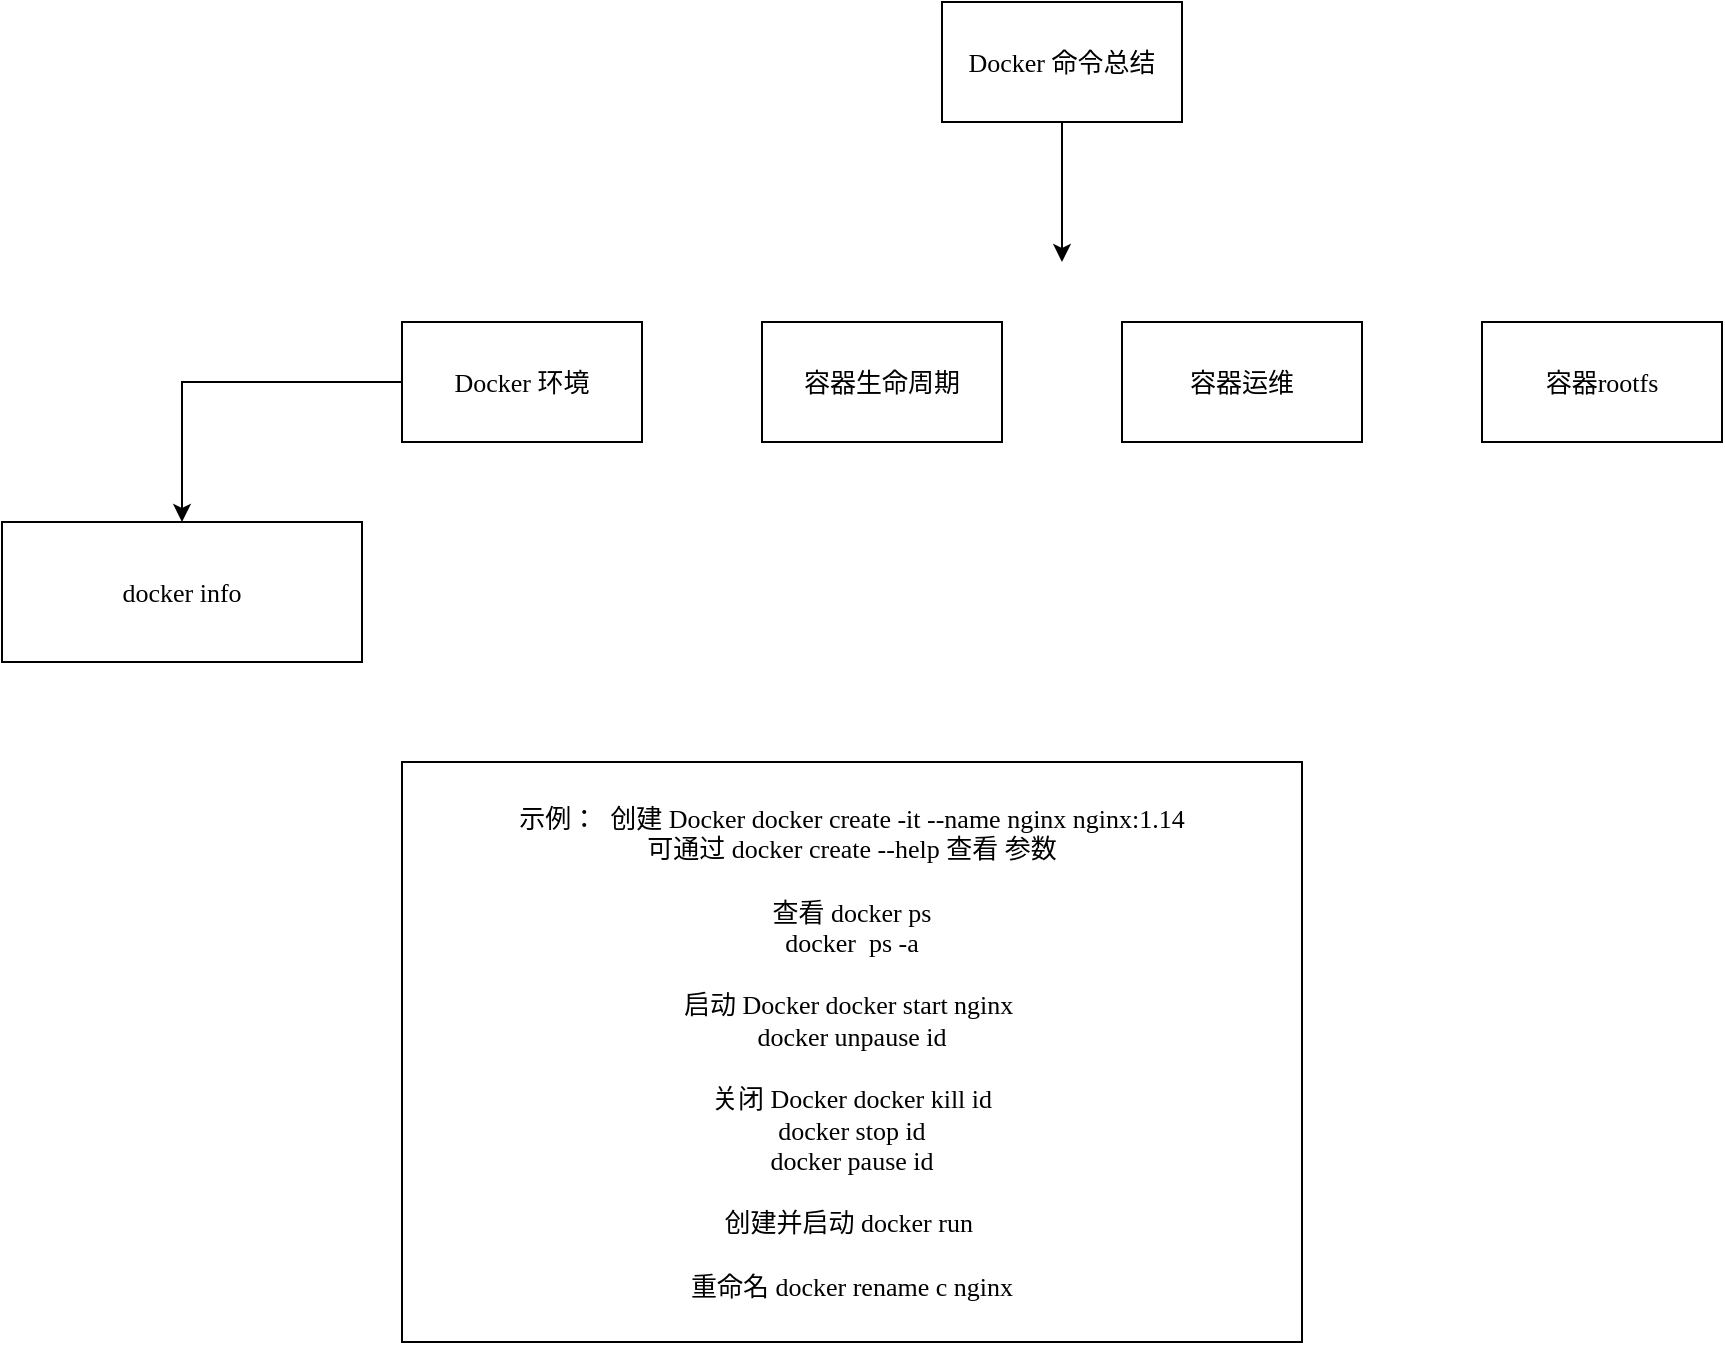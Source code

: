 <mxfile version="24.7.17" pages="3">
  <diagram name="Docker命令总结" id="MsAvJ8Psn0gxqY2eIk2R">
    <mxGraphModel dx="2317" dy="1070" grid="1" gridSize="10" guides="1" tooltips="1" connect="1" arrows="1" fold="1" page="0" pageScale="1" pageWidth="827" pageHeight="1169" math="0" shadow="0">
      <root>
        <mxCell id="0" />
        <mxCell id="1" parent="0" />
        <mxCell id="N8VLz7CXJd6VBNPQUqYb-3" style="edgeStyle=orthogonalEdgeStyle;rounded=0;orthogonalLoop=1;jettySize=auto;html=1;fontFamily=Comic Sans MS;fontSize=13;" parent="1" source="4uQlipzQtvqW4cy2oqtc-1" edge="1">
          <mxGeometry relative="1" as="geometry">
            <mxPoint x="400" y="250" as="targetPoint" />
          </mxGeometry>
        </mxCell>
        <mxCell id="4uQlipzQtvqW4cy2oqtc-1" value="Docker 命令总结" style="rounded=0;whiteSpace=wrap;html=1;fontFamily=Comic Sans MS;fontSize=13;" parent="1" vertex="1">
          <mxGeometry x="340" y="120" width="120" height="60" as="geometry" />
        </mxCell>
        <mxCell id="N8VLz7CXJd6VBNPQUqYb-2" style="edgeStyle=orthogonalEdgeStyle;rounded=0;orthogonalLoop=1;jettySize=auto;html=1;fontFamily=Comic Sans MS;fontSize=13;" parent="1" source="4uQlipzQtvqW4cy2oqtc-2" target="N8VLz7CXJd6VBNPQUqYb-1" edge="1">
          <mxGeometry relative="1" as="geometry" />
        </mxCell>
        <mxCell id="4uQlipzQtvqW4cy2oqtc-2" value="Docker 环境" style="rounded=0;whiteSpace=wrap;html=1;fontFamily=Comic Sans MS;fontSize=13;" parent="1" vertex="1">
          <mxGeometry x="70" y="280" width="120" height="60" as="geometry" />
        </mxCell>
        <mxCell id="4uQlipzQtvqW4cy2oqtc-3" value="容器生命周期" style="rounded=0;whiteSpace=wrap;html=1;fontFamily=Comic Sans MS;fontSize=13;" parent="1" vertex="1">
          <mxGeometry x="250" y="280" width="120" height="60" as="geometry" />
        </mxCell>
        <mxCell id="4uQlipzQtvqW4cy2oqtc-4" value="容器运维" style="rounded=0;whiteSpace=wrap;html=1;fontFamily=Comic Sans MS;fontSize=13;" parent="1" vertex="1">
          <mxGeometry x="430" y="280" width="120" height="60" as="geometry" />
        </mxCell>
        <mxCell id="4uQlipzQtvqW4cy2oqtc-5" value="容器rootfs" style="rounded=0;whiteSpace=wrap;html=1;fontFamily=Comic Sans MS;fontSize=13;" parent="1" vertex="1">
          <mxGeometry x="610" y="280" width="120" height="60" as="geometry" />
        </mxCell>
        <mxCell id="N8VLz7CXJd6VBNPQUqYb-1" value="docker info" style="rounded=0;whiteSpace=wrap;html=1;fontFamily=Comic Sans MS;fontSize=13;" parent="1" vertex="1">
          <mxGeometry x="-130" y="380" width="180" height="70" as="geometry" />
        </mxCell>
        <mxCell id="N8VLz7CXJd6VBNPQUqYb-4" value="示例：&amp;nbsp; 创建 Docker docker create -it --name nginx nginx:1.14&lt;br style=&quot;font-size: 13px;&quot;&gt;可通过 docker create --help 查看 参数&lt;br style=&quot;font-size: 13px;&quot;&gt;&lt;br style=&quot;font-size: 13px;&quot;&gt;查看 docker ps&lt;br style=&quot;font-size: 13px;&quot;&gt;docker&amp;nbsp; ps -a&lt;br style=&quot;font-size: 13px;&quot;&gt;&lt;br style=&quot;font-size: 13px;&quot;&gt;启动 Docker docker start nginx&amp;nbsp;&lt;br style=&quot;font-size: 13px;&quot;&gt;docker unpause id&lt;br style=&quot;font-size: 13px;&quot;&gt;&lt;br style=&quot;font-size: 13px;&quot;&gt;关闭 Docker docker kill id&lt;br style=&quot;font-size: 13px;&quot;&gt;docker stop id&lt;br style=&quot;font-size: 13px;&quot;&gt;docker pause id&lt;br style=&quot;font-size: 13px;&quot;&gt;&lt;br style=&quot;font-size: 13px;&quot;&gt;创建并启动 docker run&amp;nbsp;&lt;br style=&quot;font-size: 13px;&quot;&gt;&lt;br style=&quot;font-size: 13px;&quot;&gt;重命名 docker rename c nginx" style="rounded=0;whiteSpace=wrap;html=1;fontFamily=Comic Sans MS;fontSize=13;" parent="1" vertex="1">
          <mxGeometry x="70" y="500" width="450" height="290" as="geometry" />
        </mxCell>
      </root>
    </mxGraphModel>
  </diagram>
  <diagram id="HeHR7ZoXtua4s-vLYizI" name="Docker安装与配置">
    <mxGraphModel dx="1834" dy="1254" grid="1" gridSize="10" guides="1" tooltips="1" connect="1" arrows="1" fold="1" page="0" pageScale="1" pageWidth="827" pageHeight="1169" math="0" shadow="0">
      <root>
        <mxCell id="0" />
        <mxCell id="1" parent="0" />
        <mxCell id="Mw8VMHpUXd0KzHonvc4w-1" value="docker.io" style="rounded=0;whiteSpace=wrap;html=1;fontFamily=Comic Sans MS;fontSize=13;" vertex="1" parent="1">
          <mxGeometry x="-270" y="-30" width="120" height="60" as="geometry" />
        </mxCell>
        <mxCell id="Mw8VMHpUXd0KzHonvc4w-2" value="docker-ce" style="rounded=0;whiteSpace=wrap;html=1;fontFamily=Comic Sans MS;fontSize=13;" vertex="1" parent="1">
          <mxGeometry x="-270" y="90" width="120" height="60" as="geometry" />
        </mxCell>
        <mxCell id="Mw8VMHpUXd0KzHonvc4w-3" value="docker-ee" style="rounded=0;whiteSpace=wrap;html=1;fontFamily=Comic Sans MS;fontSize=13;" vertex="1" parent="1">
          <mxGeometry x="-270" y="210" width="120" height="60" as="geometry" />
        </mxCell>
        <mxCell id="Mw8VMHpUXd0KzHonvc4w-5" value="debian / ubuntu 官方基于docker社区源码封装的版本" style="text;html=1;strokeColor=none;fillColor=none;align=center;verticalAlign=middle;whiteSpace=wrap;rounded=0;fontFamily=Comic Sans MS;fontSize=13;" vertex="1" parent="1">
          <mxGeometry x="-90" y="-15" width="410" height="30" as="geometry" />
        </mxCell>
        <mxCell id="Mw8VMHpUXd0KzHonvc4w-6" value="docker.com 放出来的社区版，仅维护源码" style="text;html=1;strokeColor=none;fillColor=none;align=center;verticalAlign=middle;whiteSpace=wrap;rounded=0;fontFamily=Comic Sans MS;fontSize=13;" vertex="1" parent="1">
          <mxGeometry x="-80" y="105" width="410" height="30" as="geometry" />
        </mxCell>
        <mxCell id="Mw8VMHpUXd0KzHonvc4w-7" value="docker.com 维护的商业版" style="text;html=1;strokeColor=none;fillColor=none;align=center;verticalAlign=middle;whiteSpace=wrap;rounded=0;fontFamily=Comic Sans MS;fontSize=13;" vertex="1" parent="1">
          <mxGeometry x="-80" y="225" width="410" height="30" as="geometry" />
        </mxCell>
      </root>
    </mxGraphModel>
  </diagram>
  <diagram id="a09BKoO272pbY-17VrJ7" name="Skopeo工具">
    <mxGraphModel dx="2600" dy="1470" grid="1" gridSize="10" guides="1" tooltips="1" connect="1" arrows="1" fold="1" page="0" pageScale="1" pageWidth="827" pageHeight="1169" math="0" shadow="0">
      <root>
        <mxCell id="0" />
        <mxCell id="1" parent="0" />
        <mxCell id="3GMllwZksfh-4erV4DUp-15" style="edgeStyle=orthogonalEdgeStyle;rounded=0;orthogonalLoop=1;jettySize=auto;html=1;entryX=0.5;entryY=0;entryDx=0;entryDy=0;" edge="1" parent="1" source="3GMllwZksfh-4erV4DUp-1" target="3GMllwZksfh-4erV4DUp-13">
          <mxGeometry relative="1" as="geometry" />
        </mxCell>
        <mxCell id="3GMllwZksfh-4erV4DUp-1" value="A Docker 私服" style="rounded=1;whiteSpace=wrap;html=1;fillColor=#dae8fc;strokeColor=#6c8ebf;" vertex="1" parent="1">
          <mxGeometry x="-380" y="-120" width="240" height="80" as="geometry" />
        </mxCell>
        <mxCell id="3GMllwZksfh-4erV4DUp-2" value="B Docker 私服" style="rounded=1;whiteSpace=wrap;html=1;fillColor=#e1d5e7;strokeColor=#9673a6;" vertex="1" parent="1">
          <mxGeometry x="390" y="-120" width="240" height="80" as="geometry" />
        </mxCell>
        <mxCell id="3GMllwZksfh-4erV4DUp-4" value="" style="endArrow=none;html=1;rounded=0;" edge="1" parent="1">
          <mxGeometry width="50" height="50" relative="1" as="geometry">
            <mxPoint x="120" y="340" as="sourcePoint" />
            <mxPoint x="120" y="-310" as="targetPoint" />
          </mxGeometry>
        </mxCell>
        <mxCell id="3GMllwZksfh-4erV4DUp-5" value="" style="endArrow=classic;startArrow=classic;html=1;rounded=0;exitX=1;exitY=0.5;exitDx=0;exitDy=0;entryX=0;entryY=0.5;entryDx=0;entryDy=0;dashed=1;" edge="1" parent="1" source="3GMllwZksfh-4erV4DUp-1" target="3GMllwZksfh-4erV4DUp-2">
          <mxGeometry width="50" height="50" relative="1" as="geometry">
            <mxPoint x="70" as="sourcePoint" />
            <mxPoint x="120" y="-50" as="targetPoint" />
          </mxGeometry>
        </mxCell>
        <mxCell id="3GMllwZksfh-4erV4DUp-6" value="A 与 B 的网络环境不通" style="text;html=1;align=center;verticalAlign=middle;whiteSpace=wrap;rounded=0;fillColor=default;fontStyle=1" vertex="1" parent="1">
          <mxGeometry x="55" y="-126" width="130" height="30" as="geometry" />
        </mxCell>
        <mxCell id="3GMllwZksfh-4erV4DUp-9" value="" style="verticalLabelPosition=bottom;verticalAlign=top;html=1;shape=mxgraph.basic.x;fontColor=#000000;fillColor=#FF0000;" vertex="1" parent="1">
          <mxGeometry x="105" y="-96" width="30" height="30" as="geometry" />
        </mxCell>
        <mxCell id="3GMllwZksfh-4erV4DUp-13" value="A CentOS Docker" style="rounded=1;whiteSpace=wrap;html=1;fillColor=#ffe6cc;strokeColor=#d79b00;" vertex="1" parent="1">
          <mxGeometry x="-320" y="150" width="120" height="60" as="geometry" />
        </mxCell>
        <mxCell id="3GMllwZksfh-4erV4DUp-14" value="B CentOS Docker" style="rounded=1;whiteSpace=wrap;html=1;fillColor=#ffe6cc;strokeColor=#d79b00;" vertex="1" parent="1">
          <mxGeometry x="450" y="150" width="120" height="60" as="geometry" />
        </mxCell>
        <mxCell id="3GMllwZksfh-4erV4DUp-16" value="" style="endArrow=classic;html=1;rounded=0;entryX=1;entryY=0;entryDx=0;entryDy=0;exitX=0;exitY=1;exitDx=0;exitDy=0;dashed=1;" edge="1" parent="1" source="3GMllwZksfh-4erV4DUp-2" target="3GMllwZksfh-4erV4DUp-13">
          <mxGeometry width="50" height="50" relative="1" as="geometry">
            <mxPoint x="20" y="250" as="sourcePoint" />
            <mxPoint x="70" y="200" as="targetPoint" />
          </mxGeometry>
        </mxCell>
        <mxCell id="3GMllwZksfh-4erV4DUp-19" value="" style="verticalLabelPosition=bottom;verticalAlign=top;html=1;shape=mxgraph.basic.x;fontColor=#000000;fillColor=#FF0000;" vertex="1" parent="1">
          <mxGeometry x="63" y="49" width="30" height="30" as="geometry" />
        </mxCell>
        <mxCell id="3GMllwZksfh-4erV4DUp-20" value="docker pull xxx:xxx" style="text;html=1;align=center;verticalAlign=middle;whiteSpace=wrap;rounded=0;fillColor=#d5e8d4;strokeColor=#82b366;" vertex="1" parent="1">
          <mxGeometry x="-320" y="40" width="130" height="30" as="geometry" />
        </mxCell>
        <mxCell id="3GMllwZksfh-4erV4DUp-21" value="docker pull xxx:xxx" style="text;html=1;align=center;verticalAlign=middle;whiteSpace=wrap;rounded=0;fillColor=#f8cecc;strokeColor=#b85450;" vertex="1" parent="1">
          <mxGeometry x="-80" y="79" width="130" height="30" as="geometry" />
        </mxCell>
        <mxCell id="3GMllwZksfh-4erV4DUp-22" value="" style="endArrow=classic;html=1;rounded=0;entryX=0.021;entryY=0.117;entryDx=0;entryDy=0;exitX=1;exitY=1;exitDx=0;exitDy=0;dashed=1;entryPerimeter=0;" edge="1" parent="1" source="3GMllwZksfh-4erV4DUp-1" target="3GMllwZksfh-4erV4DUp-14">
          <mxGeometry width="50" height="50" relative="1" as="geometry">
            <mxPoint x="400" y="-30" as="sourcePoint" />
            <mxPoint x="-190" y="160" as="targetPoint" />
          </mxGeometry>
        </mxCell>
        <mxCell id="3GMllwZksfh-4erV4DUp-23" value="" style="verticalLabelPosition=bottom;verticalAlign=top;html=1;shape=mxgraph.basic.x;fontColor=#000000;fillColor=#FF0000;" vertex="1" parent="1">
          <mxGeometry x="152" y="49" width="30" height="30" as="geometry" />
        </mxCell>
        <mxCell id="3GMllwZksfh-4erV4DUp-24" value="docker pull xxx:xxx" style="text;html=1;align=center;verticalAlign=middle;whiteSpace=wrap;rounded=0;fillColor=#f8cecc;strokeColor=#b85450;" vertex="1" parent="1">
          <mxGeometry x="270" y="79" width="130" height="30" as="geometry" />
        </mxCell>
        <mxCell id="3GMllwZksfh-4erV4DUp-25" style="edgeStyle=orthogonalEdgeStyle;rounded=0;orthogonalLoop=1;jettySize=auto;html=1;entryX=0.5;entryY=0;entryDx=0;entryDy=0;" edge="1" parent="1">
          <mxGeometry relative="1" as="geometry">
            <mxPoint x="510" y="-40" as="sourcePoint" />
            <mxPoint x="510" y="150" as="targetPoint" />
          </mxGeometry>
        </mxCell>
        <mxCell id="3GMllwZksfh-4erV4DUp-26" value="docker pull xxx:xxx" style="text;html=1;align=center;verticalAlign=middle;whiteSpace=wrap;rounded=0;fillColor=#d5e8d4;strokeColor=#82b366;" vertex="1" parent="1">
          <mxGeometry x="450" y="40" width="130" height="30" as="geometry" />
        </mxCell>
        <mxCell id="3GMllwZksfh-4erV4DUp-27" style="edgeStyle=orthogonalEdgeStyle;rounded=0;orthogonalLoop=1;jettySize=auto;html=1;entryX=0.5;entryY=0;entryDx=0;entryDy=0;" edge="1" parent="1" source="3GMllwZksfh-4erV4DUp-28" target="3GMllwZksfh-4erV4DUp-34">
          <mxGeometry relative="1" as="geometry" />
        </mxCell>
        <mxCell id="3GMllwZksfh-4erV4DUp-59" style="edgeStyle=orthogonalEdgeStyle;rounded=0;orthogonalLoop=1;jettySize=auto;html=1;entryX=0.5;entryY=1;entryDx=0;entryDy=0;" edge="1" parent="1" source="3GMllwZksfh-4erV4DUp-28" target="3GMllwZksfh-4erV4DUp-52">
          <mxGeometry relative="1" as="geometry" />
        </mxCell>
        <mxCell id="3GMllwZksfh-4erV4DUp-28" value="" style="rounded=1;whiteSpace=wrap;html=1;fillColor=#dae8fc;strokeColor=#6c8ebf;" vertex="1" parent="1">
          <mxGeometry x="-385" y="860" width="240" height="80" as="geometry" />
        </mxCell>
        <mxCell id="3GMllwZksfh-4erV4DUp-29" value="" style="rounded=1;whiteSpace=wrap;html=1;fillColor=#e1d5e7;strokeColor=#9673a6;" vertex="1" parent="1">
          <mxGeometry x="385" y="860" width="240" height="80" as="geometry" />
        </mxCell>
        <mxCell id="3GMllwZksfh-4erV4DUp-31" value="" style="endArrow=classic;startArrow=classic;html=1;rounded=0;exitX=1;exitY=0.5;exitDx=0;exitDy=0;entryX=0;entryY=0.5;entryDx=0;entryDy=0;dashed=1;" edge="1" parent="1" source="3GMllwZksfh-4erV4DUp-28" target="3GMllwZksfh-4erV4DUp-29">
          <mxGeometry width="50" height="50" relative="1" as="geometry">
            <mxPoint x="65" y="980" as="sourcePoint" />
            <mxPoint x="115" y="930" as="targetPoint" />
          </mxGeometry>
        </mxCell>
        <mxCell id="3GMllwZksfh-4erV4DUp-32" value="A 与 B 的网络环境不通" style="text;html=1;align=center;verticalAlign=middle;whiteSpace=wrap;rounded=0;fillColor=default;fontStyle=1" vertex="1" parent="1">
          <mxGeometry x="50" y="854" width="130" height="30" as="geometry" />
        </mxCell>
        <mxCell id="3GMllwZksfh-4erV4DUp-33" value="" style="verticalLabelPosition=bottom;verticalAlign=top;html=1;shape=mxgraph.basic.x;fontColor=#000000;fillColor=#FF0000;" vertex="1" parent="1">
          <mxGeometry x="100" y="884" width="30" height="30" as="geometry" />
        </mxCell>
        <mxCell id="3GMllwZksfh-4erV4DUp-34" value="A CentOS Docker" style="rounded=1;whiteSpace=wrap;html=1;fillColor=#ffe6cc;strokeColor=#d79b00;" vertex="1" parent="1">
          <mxGeometry x="-325" y="1130" width="120" height="60" as="geometry" />
        </mxCell>
        <mxCell id="3GMllwZksfh-4erV4DUp-35" value="B CentOS Docker" style="rounded=1;whiteSpace=wrap;html=1;fillColor=#ffe6cc;strokeColor=#d79b00;" vertex="1" parent="1">
          <mxGeometry x="445" y="1130" width="120" height="60" as="geometry" />
        </mxCell>
        <mxCell id="3GMllwZksfh-4erV4DUp-38" value="docker pull&amp;nbsp;&lt;span style=&quot;font-family: Menlo, Monaco, &amp;quot;Courier New&amp;quot;, monospace; font-size: 14px; white-space: pre;&quot;&gt;xxx.com/service/servera:0.0.1&lt;/span&gt;" style="text;html=1;align=center;verticalAlign=middle;whiteSpace=wrap;rounded=0;fillColor=#d5e8d4;strokeColor=#82b366;labelBackgroundColor=none;fontColor=default;" vertex="1" parent="1">
          <mxGeometry x="-420" y="1020" width="340" height="30" as="geometry" />
        </mxCell>
        <mxCell id="3GMllwZksfh-4erV4DUp-43" style="edgeStyle=orthogonalEdgeStyle;rounded=0;orthogonalLoop=1;jettySize=auto;html=1;entryX=0.5;entryY=0;entryDx=0;entryDy=0;" edge="1" parent="1">
          <mxGeometry relative="1" as="geometry">
            <mxPoint x="505" y="940" as="sourcePoint" />
            <mxPoint x="505" y="1130" as="targetPoint" />
          </mxGeometry>
        </mxCell>
        <mxCell id="3GMllwZksfh-4erV4DUp-45" value="A Docker 私服" style="text;html=1;align=center;verticalAlign=middle;whiteSpace=wrap;rounded=0;fillColor=#dae8fc;strokeColor=#6c8ebf;" vertex="1" parent="1">
          <mxGeometry x="-385" y="830" width="115" height="30" as="geometry" />
        </mxCell>
        <mxCell id="3GMllwZksfh-4erV4DUp-46" value="servera:0.0.1 (amd64,arm64)" style="rounded=1;whiteSpace=wrap;html=1;" vertex="1" parent="1">
          <mxGeometry x="-370" y="880" width="140" height="30" as="geometry" />
        </mxCell>
        <mxCell id="3GMllwZksfh-4erV4DUp-47" value="A Docker 私服" style="text;html=1;align=center;verticalAlign=middle;whiteSpace=wrap;rounded=0;fillColor=#e1d5e7;strokeColor=#9673a6;" vertex="1" parent="1">
          <mxGeometry x="385" y="830" width="115" height="30" as="geometry" />
        </mxCell>
        <mxCell id="3GMllwZksfh-4erV4DUp-48" value="servera:0.0.1 (amd64,arm64)" style="rounded=1;whiteSpace=wrap;html=1;" vertex="1" parent="1">
          <mxGeometry x="397.5" y="880" width="92.5" height="30" as="geometry" />
        </mxCell>
        <mxCell id="3GMllwZksfh-4erV4DUp-49" value="docker pull&amp;nbsp;&lt;span style=&quot;font-family: Menlo, Monaco, &amp;quot;Courier New&amp;quot;, monospace; font-size: 14px; white-space: pre;&quot;&gt;xxx.com/service/servera:0.0.1&lt;/span&gt;" style="text;html=1;align=center;verticalAlign=middle;whiteSpace=wrap;rounded=0;fillColor=#d5e8d4;strokeColor=#82b366;labelBackgroundColor=none;fontColor=default;" vertex="1" parent="1">
          <mxGeometry x="335" y="1020" width="340" height="30" as="geometry" />
        </mxCell>
        <mxCell id="3GMllwZksfh-4erV4DUp-52" value="导出" style="text;html=1;align=center;verticalAlign=middle;whiteSpace=wrap;rounded=0;fontStyle=1;fillColor=#dae8fc;strokeColor=#6c8ebf;fontSize=15;" vertex="1" parent="1">
          <mxGeometry x="-145" y="720" width="60" height="30" as="geometry" />
        </mxCell>
        <mxCell id="3GMllwZksfh-4erV4DUp-60" style="edgeStyle=orthogonalEdgeStyle;rounded=0;orthogonalLoop=1;jettySize=auto;html=1;entryX=0.5;entryY=0;entryDx=0;entryDy=0;" edge="1" parent="1" source="3GMllwZksfh-4erV4DUp-53" target="3GMllwZksfh-4erV4DUp-47">
          <mxGeometry relative="1" as="geometry" />
        </mxCell>
        <mxCell id="3GMllwZksfh-4erV4DUp-53" value="导入" style="text;html=1;align=center;verticalAlign=middle;whiteSpace=wrap;rounded=0;fontStyle=1;fontSize=15;fillColor=#e1d5e7;strokeColor=#9673a6;" vertex="1" parent="1">
          <mxGeometry x="250" y="720" width="60" height="30" as="geometry" />
        </mxCell>
        <mxCell id="3GMllwZksfh-4erV4DUp-55" value="" style="endArrow=none;html=1;rounded=0;" edge="1" parent="1">
          <mxGeometry width="50" height="50" relative="1" as="geometry">
            <mxPoint x="105" y="1204" as="sourcePoint" />
            <mxPoint x="105" y="594" as="targetPoint" />
          </mxGeometry>
        </mxCell>
      </root>
    </mxGraphModel>
  </diagram>
</mxfile>
